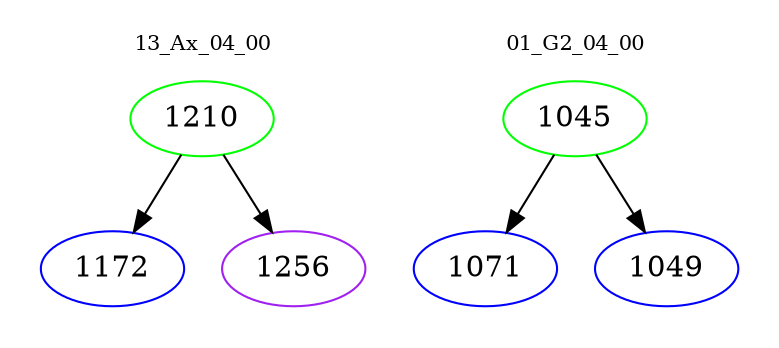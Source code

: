 digraph{
subgraph cluster_0 {
color = white
label = "13_Ax_04_00";
fontsize=10;
T0_1210 [label="1210", color="green"]
T0_1210 -> T0_1172 [color="black"]
T0_1172 [label="1172", color="blue"]
T0_1210 -> T0_1256 [color="black"]
T0_1256 [label="1256", color="purple"]
}
subgraph cluster_1 {
color = white
label = "01_G2_04_00";
fontsize=10;
T1_1045 [label="1045", color="green"]
T1_1045 -> T1_1071 [color="black"]
T1_1071 [label="1071", color="blue"]
T1_1045 -> T1_1049 [color="black"]
T1_1049 [label="1049", color="blue"]
}
}
